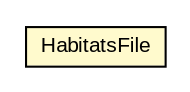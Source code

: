 #!/usr/local/bin/dot
#
# Class diagram 
# Generated by UMLGraph version R5_6-24-gf6e263 (http://www.umlgraph.org/)
#

digraph G {
	edge [fontname="arial",fontsize=10,labelfontname="arial",labelfontsize=10];
	node [fontname="arial",fontsize=10,shape=plaintext];
	nodesep=0.25;
	ranksep=0.5;
	// edu.arizona.biosemantics.semanticmarkup.markupelement.habitat.model.HabitatsFile
	c71024 [label=<<table title="edu.arizona.biosemantics.semanticmarkup.markupelement.habitat.model.HabitatsFile" border="0" cellborder="1" cellspacing="0" cellpadding="2" port="p" bgcolor="lemonChiffon" href="./HabitatsFile.html">
		<tr><td><table border="0" cellspacing="0" cellpadding="1">
<tr><td align="center" balign="center"> HabitatsFile </td></tr>
		</table></td></tr>
		</table>>, URL="./HabitatsFile.html", fontname="arial", fontcolor="black", fontsize=10.0];
}

